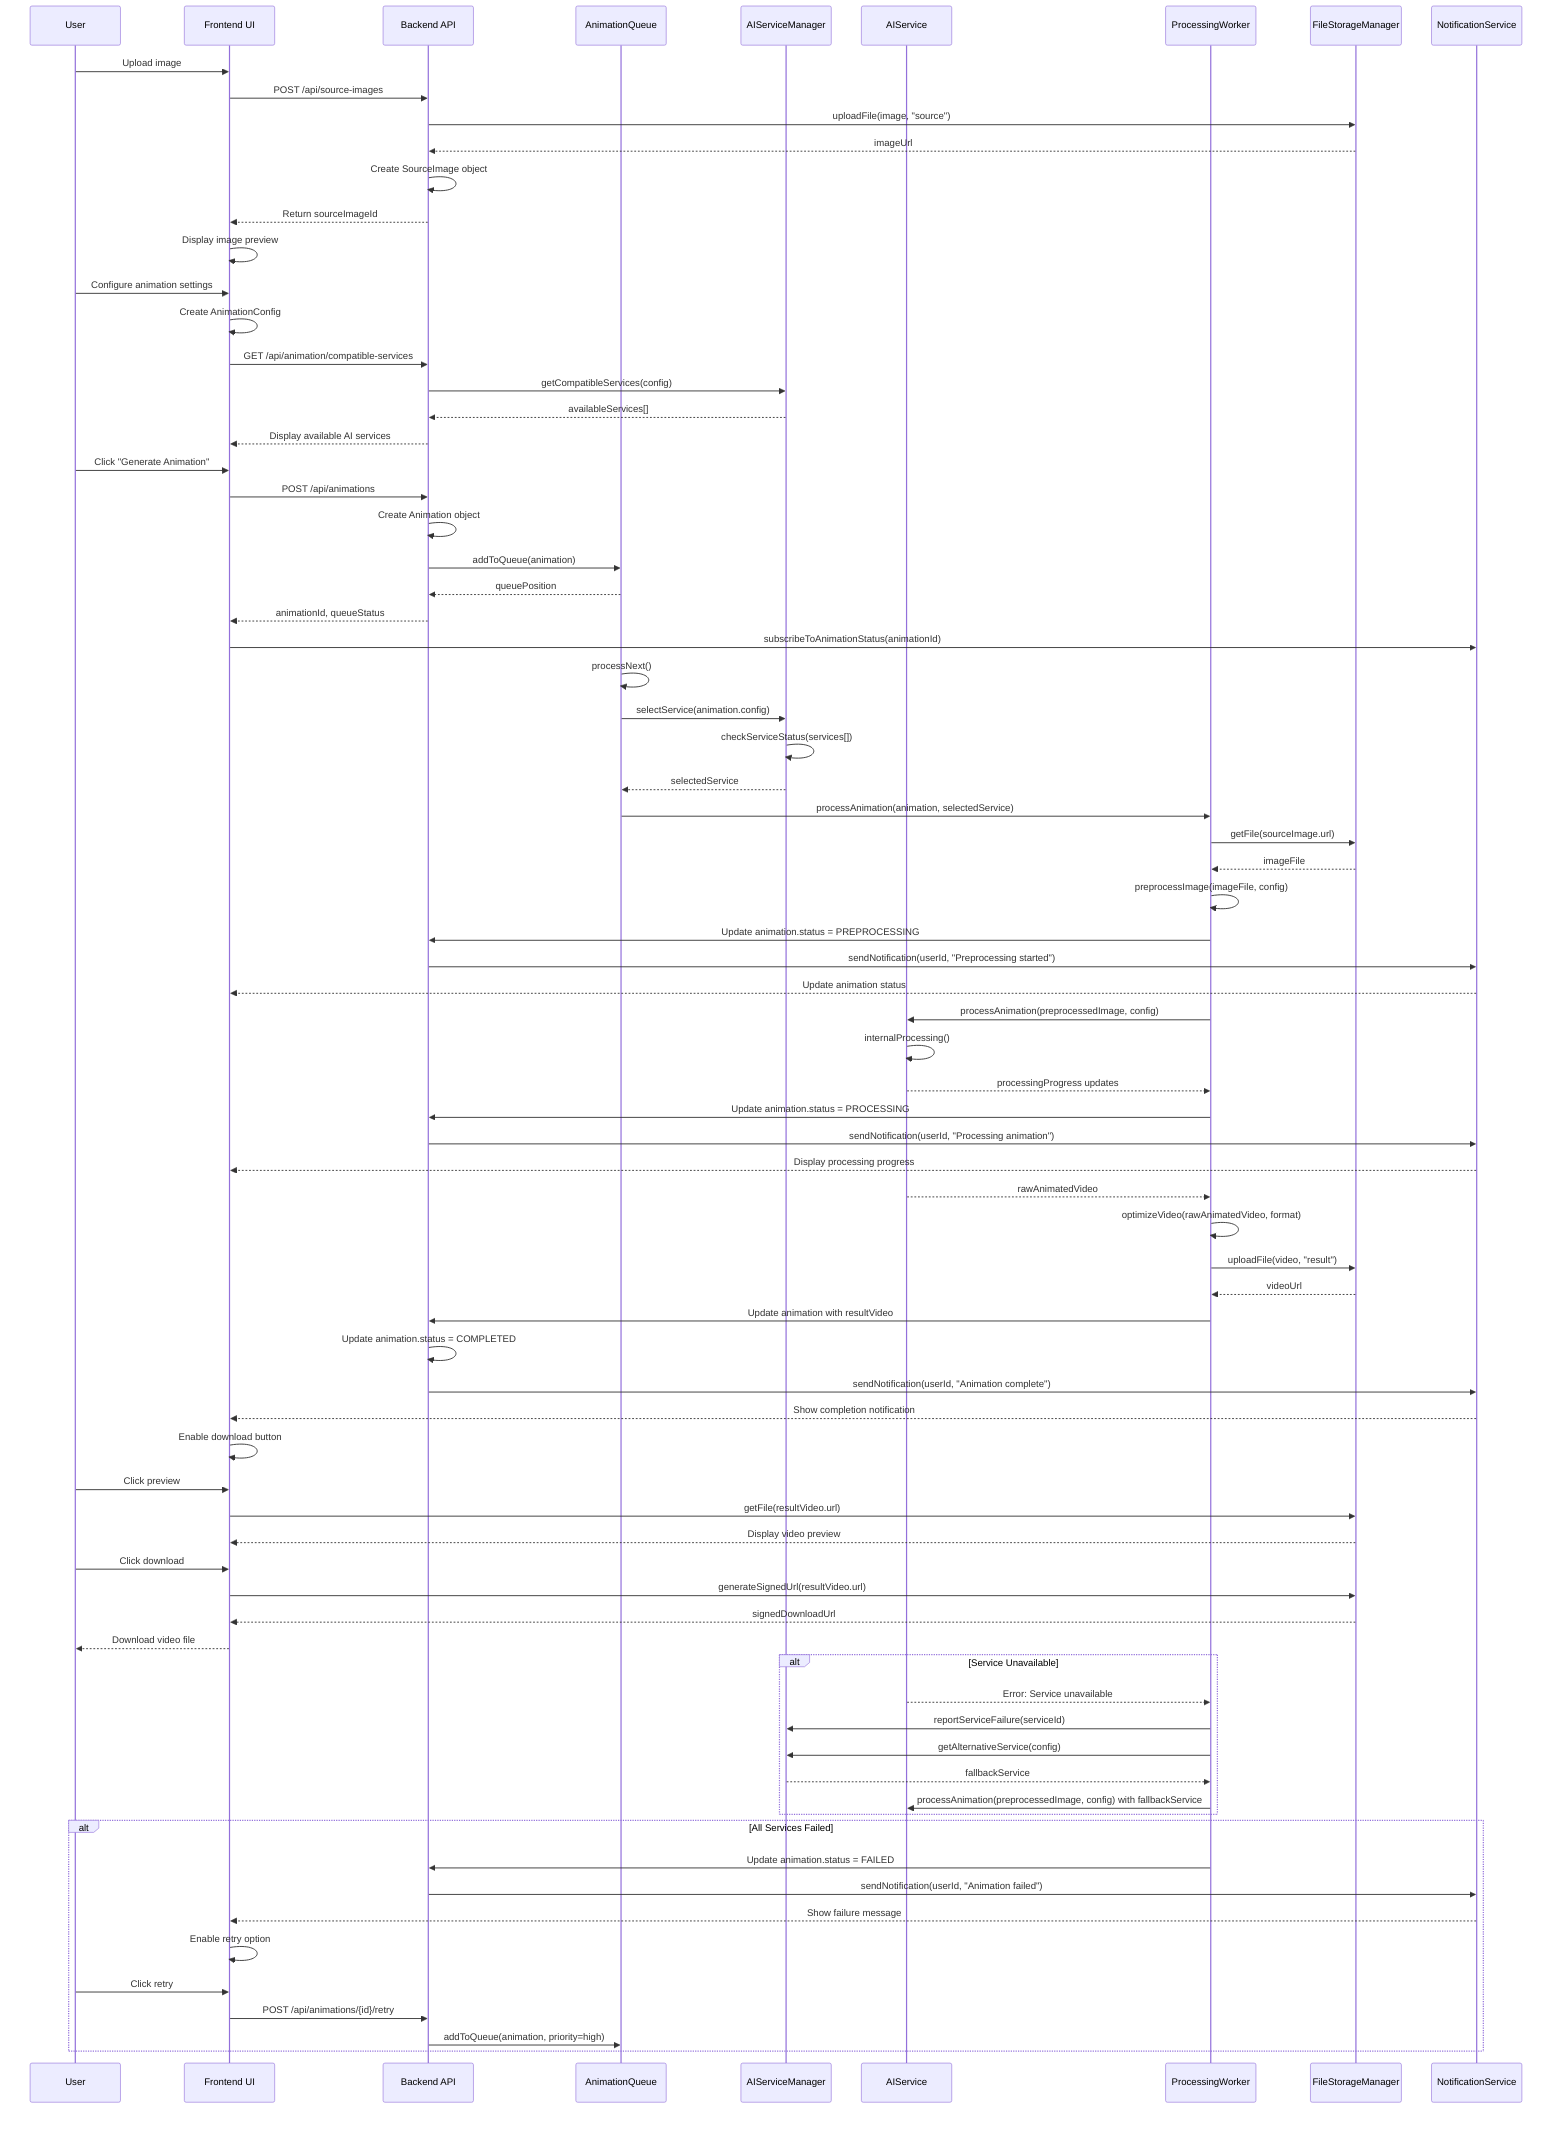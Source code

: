 sequenceDiagram
    participant User
    participant UI as Frontend UI
    participant API as Backend API
    participant Queue as AnimationQueue
    participant SM as AIServiceManager
    participant AI as AIService
    participant Worker as ProcessingWorker
    participant FS as FileStorageManager
    participant NS as NotificationService
    
    %% User upload flow
    User->>UI: Upload image
    UI->>API: POST /api/source-images
    API->>FS: uploadFile(image, "source")
    FS-->>API: imageUrl
    API->>API: Create SourceImage object
    API-->>UI: Return sourceImageId
    UI->>UI: Display image preview
    
    %% Configuration flow
    User->>UI: Configure animation settings
    UI->>UI: Create AnimationConfig
    UI->>API: GET /api/animation/compatible-services
    API->>SM: getCompatibleServices(config)
    SM-->>API: availableServices[]
    API-->>UI: Display available AI services
    
    %% Animation creation
    User->>UI: Click "Generate Animation"
    UI->>API: POST /api/animations
    API->>API: Create Animation object
    API->>Queue: addToQueue(animation)
    Queue-->>API: queuePosition
    API-->>UI: animationId, queueStatus
    UI->>NS: subscribeToAnimationStatus(animationId)
    
    %% Processing queue
    Queue->>Queue: processNext()
    Queue->>SM: selectService(animation.config)
    SM->>SM: checkServiceStatus(services[])
    SM-->>Queue: selectedService
    Queue->>Worker: processAnimation(animation, selectedService)
    
    %% Image preprocessing
    Worker->>FS: getFile(sourceImage.url)
    FS-->>Worker: imageFile
    Worker->>Worker: preprocessImage(imageFile, config)
    Worker->>API: Update animation.status = PREPROCESSING
    API->>NS: sendNotification(userId, "Preprocessing started")
    NS-->>UI: Update animation status
    
    %% AI Service processing
    Worker->>AI: processAnimation(preprocessedImage, config)
    AI->>AI: internalProcessing()
    AI-->>Worker: processingProgress updates
    Worker->>API: Update animation.status = PROCESSING
    API->>NS: sendNotification(userId, "Processing animation")
    NS-->>UI: Display processing progress
    
    %% Animation completion
    AI-->>Worker: rawAnimatedVideo
    Worker->>Worker: optimizeVideo(rawAnimatedVideo, format)
    Worker->>FS: uploadFile(video, "result")
    FS-->>Worker: videoUrl
    Worker->>API: Update animation with resultVideo
    API->>API: Update animation.status = COMPLETED
    API->>NS: sendNotification(userId, "Animation complete")
    NS-->>UI: Show completion notification
    UI->>UI: Enable download button
    
    %% Download and preview
    User->>UI: Click preview
    UI->>FS: getFile(resultVideo.url)
    FS-->>UI: Display video preview
    User->>UI: Click download
    UI->>FS: generateSignedUrl(resultVideo.url)
    FS-->>UI: signedDownloadUrl
    UI-->>User: Download video file
    
    %% Error handling path
    alt Service Unavailable
        AI-->>Worker: Error: Service unavailable
        Worker->>SM: reportServiceFailure(serviceId)
        Worker->>SM: getAlternativeService(config)
        SM-->>Worker: fallbackService
        Worker->>AI: processAnimation(preprocessedImage, config) with fallbackService
    end
    
    alt All Services Failed
        Worker->>API: Update animation.status = FAILED
        API->>NS: sendNotification(userId, "Animation failed")
        NS-->>UI: Show failure message
        UI->>UI: Enable retry option
        User->>UI: Click retry
        UI->>API: POST /api/animations/{id}/retry
        API->>Queue: addToQueue(animation, priority=high)
    end
